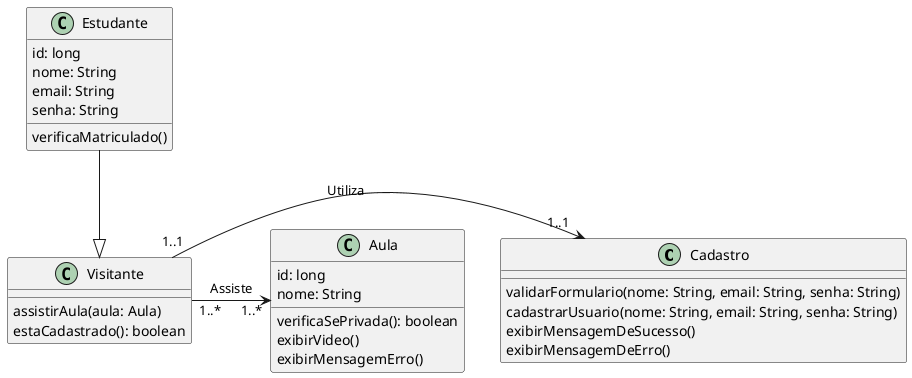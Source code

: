 @startuml diagrama_classes
class Cadastro{
    validarFormulario(nome: String, email: String, senha: String)
    cadastrarUsuario(nome: String, email: String, senha: String)
    exibirMensagemDeSucesso()
    exibirMensagemDeErro()
}

class Visitante{
    assistirAula(aula: Aula)
    estaCadastrado(): boolean
}

class Aula{
    id: long
    nome: String
    verificaSePrivada(): boolean
    exibirVideo()
    exibirMensagemErro() 
}

class Estudante{
    id: long
    nome: String
    email: String
    senha: String
    verificaMatriculado()  
}

Estudante--|>Visitante
Visitante"1..1"-right->"1..1"Cadastro: Utiliza
Visitante"1..*"-right->"1..*"Aula: Assiste

@enduml